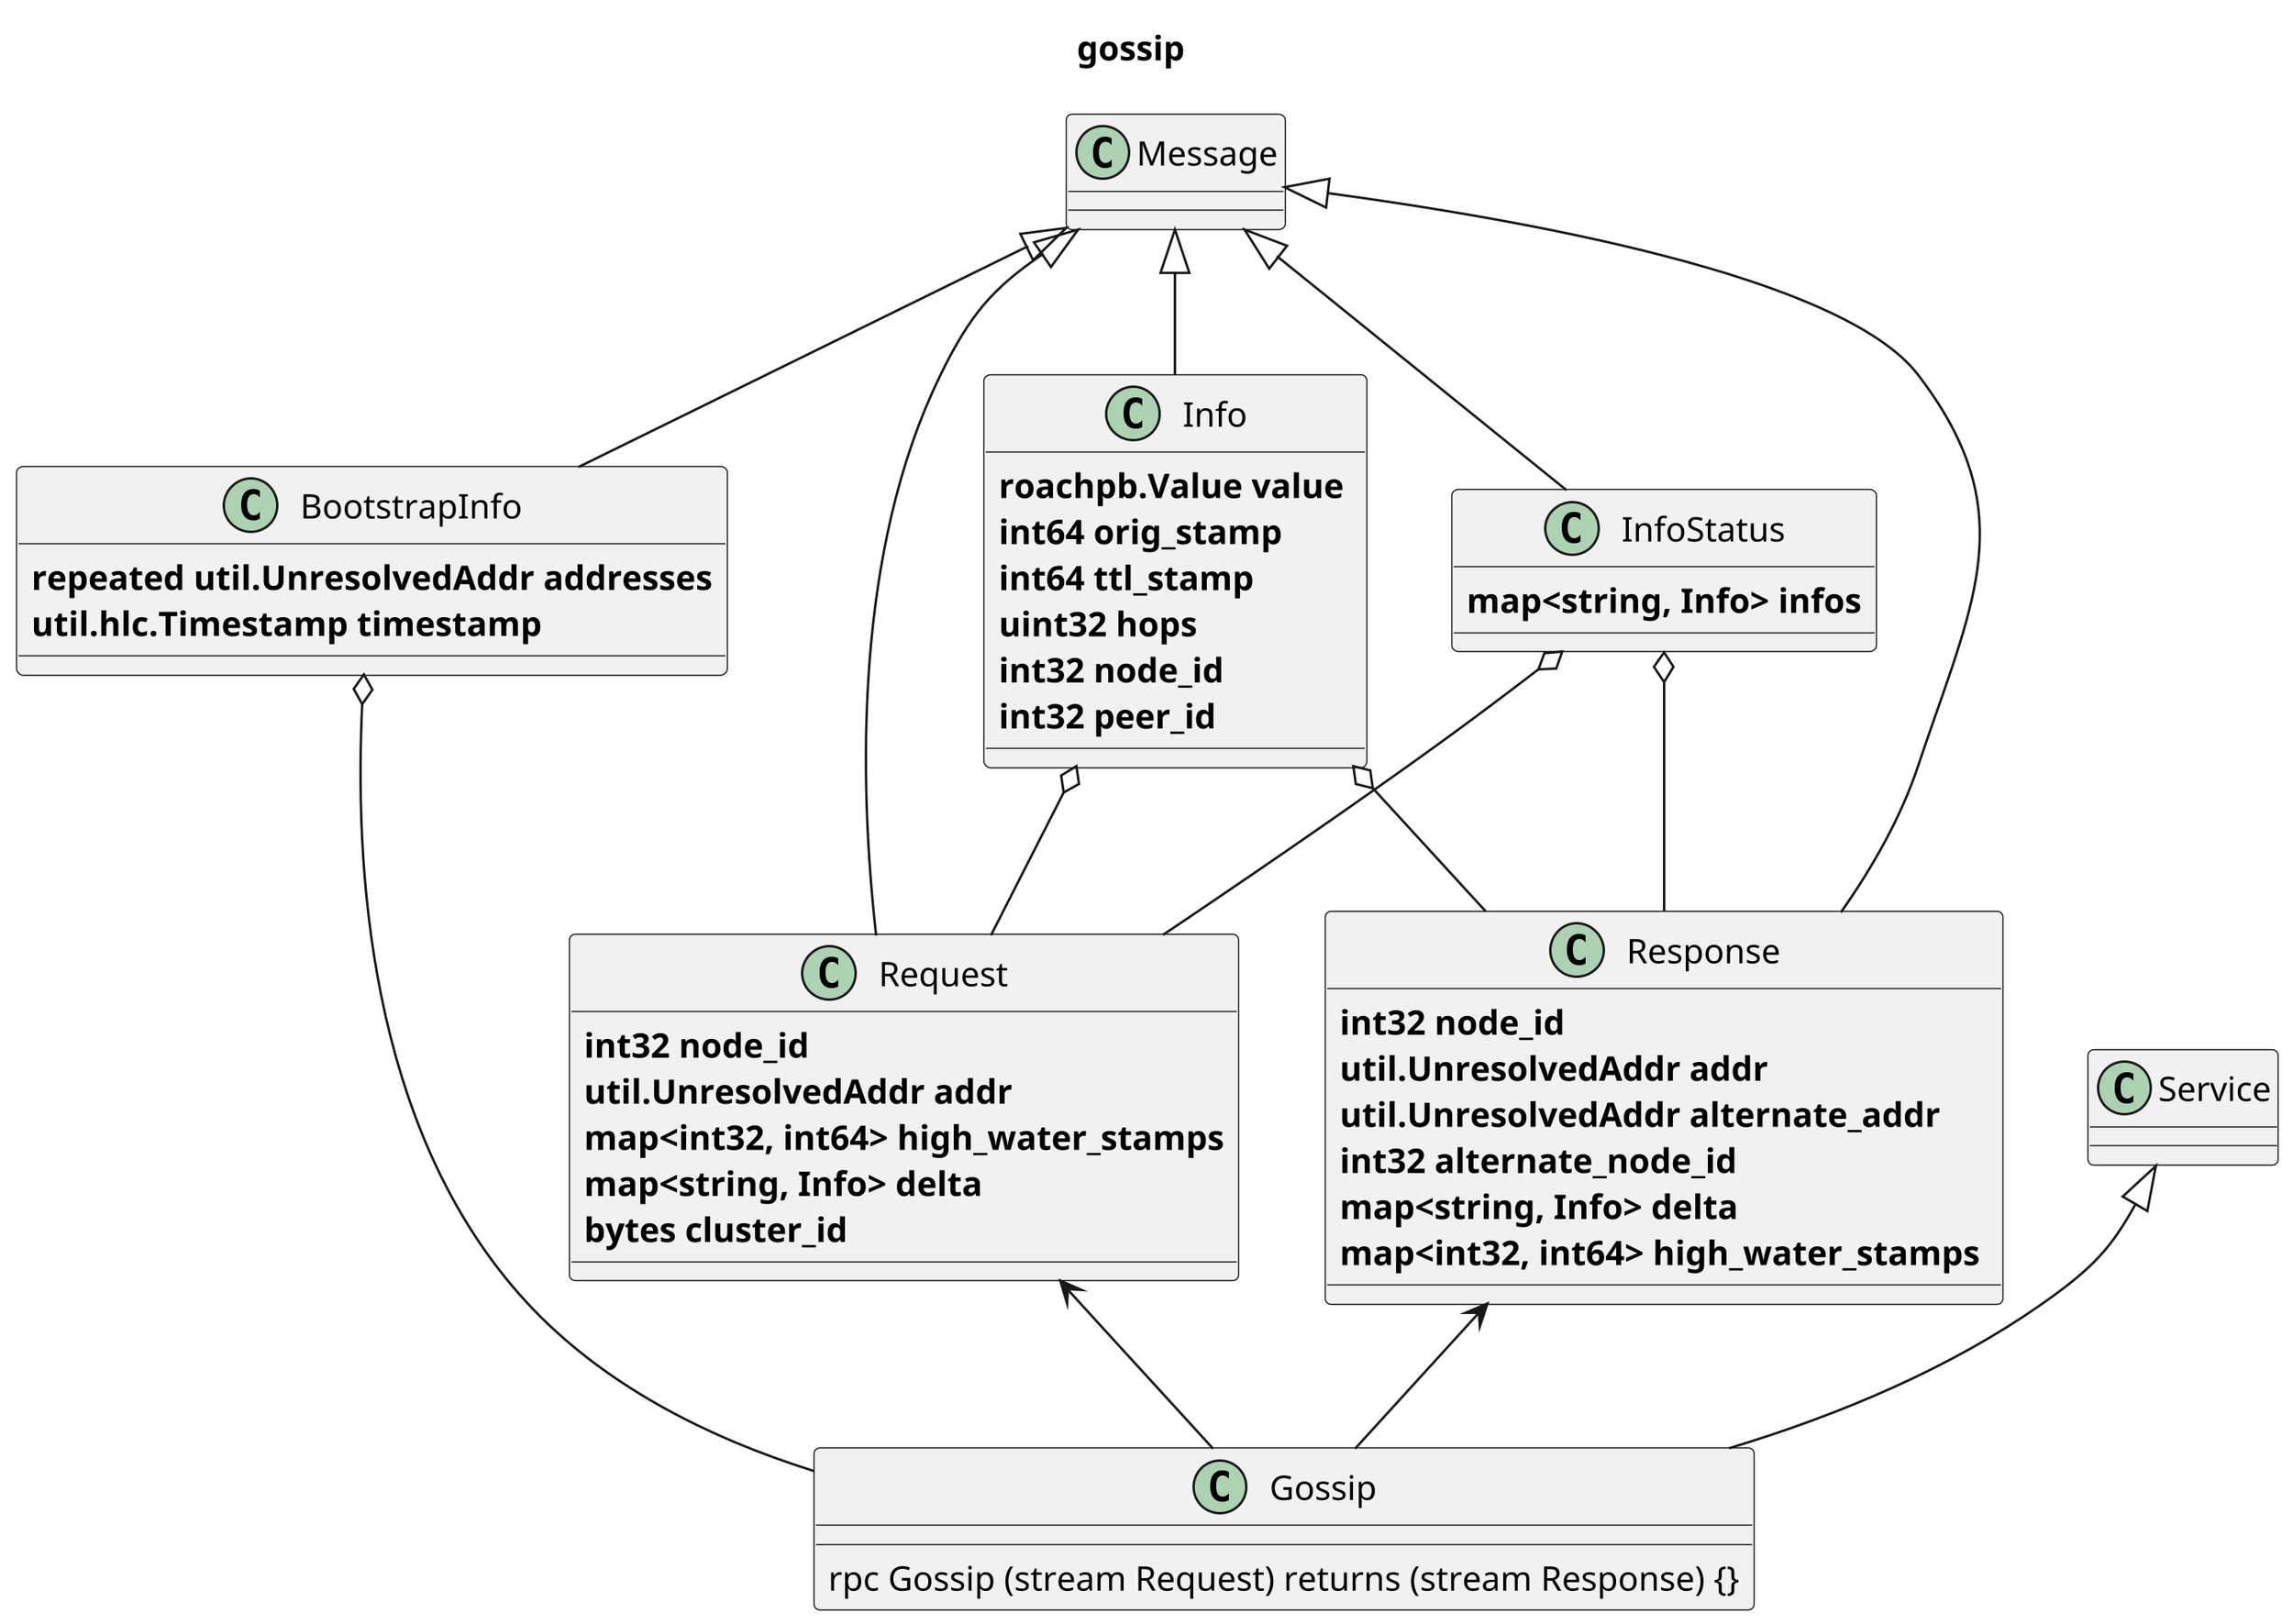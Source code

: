 @startuml 
scale 2700*2700

skinparam{
    defaultFontName Padauk
}

title gossip


Message <|-- BootstrapInfo
Message <|-- Request
Message <|-- Response
Message <|-- InfoStatus
Message <|-- Info
Service <|-- Gossip
Request <-- Gossip
Response <-- Gossip
Info o-- Request
InfoStatus o-- Request
Info o-- Response
InfoStatus o-- Response
BootstrapInfo o-- Gossip

BootstrapInfo : **repeated util.UnresolvedAddr addresses**
BootstrapInfo : **util.hlc.Timestamp timestamp**

Request : **int32 node_id**
Request : **util.UnresolvedAddr addr** 
Request : **map<int32, int64> high_water_stamps** 
Request : **map<string, Info> delta** 
Request : **bytes cluster_id** 

Response : **int32 node_id**
Response : **util.UnresolvedAddr addr **
Response : **util.UnresolvedAddr alternate_addr **
Response : **int32 alternate_node_id **
Response : **map<string, Info> delta **
Response : **map<int32, int64> high_water_stamps **

InfoStatus : **map<string, Info> infos**

Info : **roachpb.Value value **
Info : **int64 orig_stamp**
Info : **int64 ttl_stamp **
Info : **uint32 hops **
Info : **int32 node_id **
Info : **int32 peer_id **

class Gossip {
  rpc Gossip (stream Request) returns (stream Response) {}
}
@enduml

